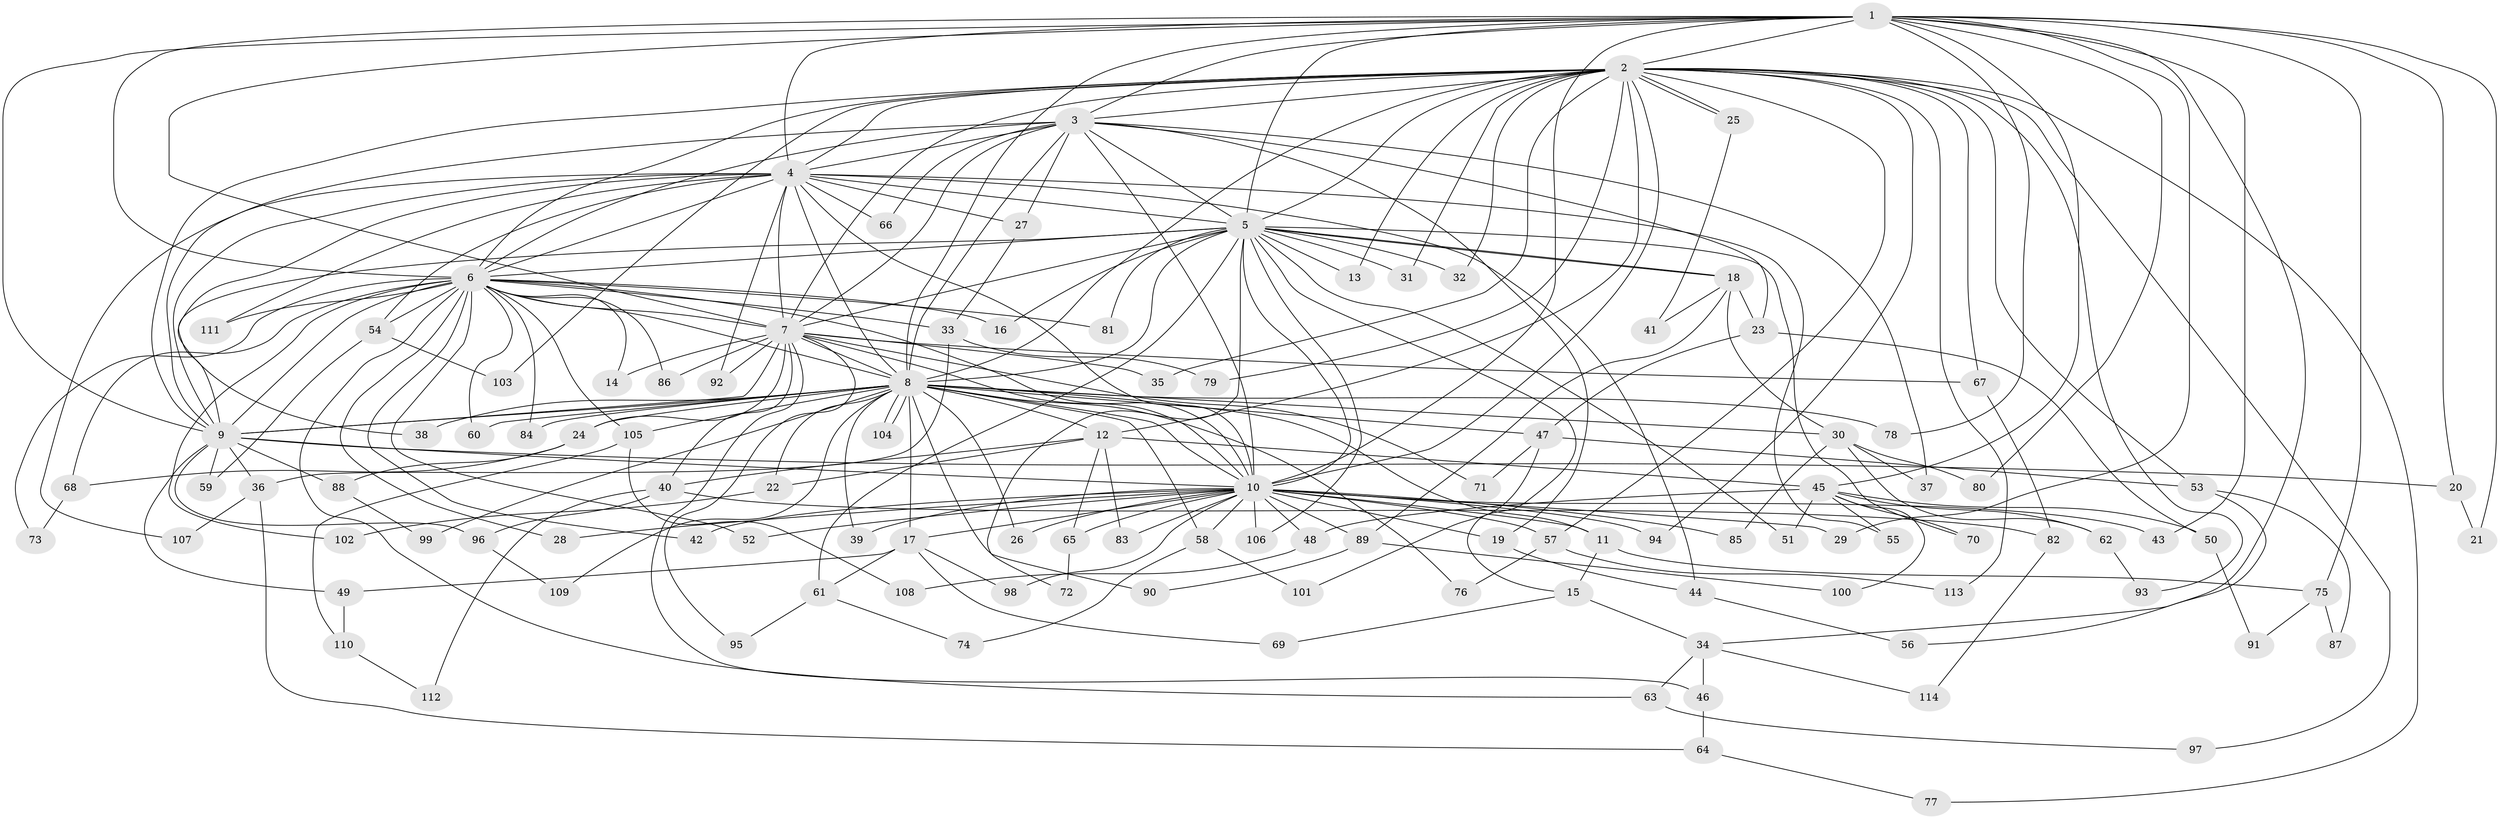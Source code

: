 // Generated by graph-tools (version 1.1) at 2025/01/03/09/25 03:01:33]
// undirected, 114 vertices, 253 edges
graph export_dot {
graph [start="1"]
  node [color=gray90,style=filled];
  1;
  2;
  3;
  4;
  5;
  6;
  7;
  8;
  9;
  10;
  11;
  12;
  13;
  14;
  15;
  16;
  17;
  18;
  19;
  20;
  21;
  22;
  23;
  24;
  25;
  26;
  27;
  28;
  29;
  30;
  31;
  32;
  33;
  34;
  35;
  36;
  37;
  38;
  39;
  40;
  41;
  42;
  43;
  44;
  45;
  46;
  47;
  48;
  49;
  50;
  51;
  52;
  53;
  54;
  55;
  56;
  57;
  58;
  59;
  60;
  61;
  62;
  63;
  64;
  65;
  66;
  67;
  68;
  69;
  70;
  71;
  72;
  73;
  74;
  75;
  76;
  77;
  78;
  79;
  80;
  81;
  82;
  83;
  84;
  85;
  86;
  87;
  88;
  89;
  90;
  91;
  92;
  93;
  94;
  95;
  96;
  97;
  98;
  99;
  100;
  101;
  102;
  103;
  104;
  105;
  106;
  107;
  108;
  109;
  110;
  111;
  112;
  113;
  114;
  1 -- 2;
  1 -- 3;
  1 -- 4;
  1 -- 5;
  1 -- 6;
  1 -- 7;
  1 -- 8;
  1 -- 9;
  1 -- 10;
  1 -- 20;
  1 -- 21;
  1 -- 29;
  1 -- 34;
  1 -- 43;
  1 -- 45;
  1 -- 75;
  1 -- 78;
  1 -- 80;
  2 -- 3;
  2 -- 4;
  2 -- 5;
  2 -- 6;
  2 -- 7;
  2 -- 8;
  2 -- 9;
  2 -- 10;
  2 -- 12;
  2 -- 13;
  2 -- 25;
  2 -- 25;
  2 -- 31;
  2 -- 32;
  2 -- 35;
  2 -- 53;
  2 -- 57;
  2 -- 67;
  2 -- 77;
  2 -- 79;
  2 -- 93;
  2 -- 94;
  2 -- 97;
  2 -- 103;
  2 -- 113;
  3 -- 4;
  3 -- 5;
  3 -- 6;
  3 -- 7;
  3 -- 8;
  3 -- 9;
  3 -- 10;
  3 -- 19;
  3 -- 23;
  3 -- 27;
  3 -- 37;
  3 -- 66;
  4 -- 5;
  4 -- 6;
  4 -- 7;
  4 -- 8;
  4 -- 9;
  4 -- 10;
  4 -- 27;
  4 -- 38;
  4 -- 44;
  4 -- 54;
  4 -- 55;
  4 -- 66;
  4 -- 92;
  4 -- 107;
  4 -- 111;
  5 -- 6;
  5 -- 7;
  5 -- 8;
  5 -- 9;
  5 -- 10;
  5 -- 13;
  5 -- 15;
  5 -- 16;
  5 -- 18;
  5 -- 18;
  5 -- 31;
  5 -- 32;
  5 -- 51;
  5 -- 61;
  5 -- 70;
  5 -- 72;
  5 -- 81;
  5 -- 106;
  6 -- 7;
  6 -- 8;
  6 -- 9;
  6 -- 10;
  6 -- 14;
  6 -- 16;
  6 -- 28;
  6 -- 33;
  6 -- 42;
  6 -- 52;
  6 -- 54;
  6 -- 60;
  6 -- 63;
  6 -- 68;
  6 -- 73;
  6 -- 81;
  6 -- 84;
  6 -- 86;
  6 -- 102;
  6 -- 105;
  6 -- 111;
  7 -- 8;
  7 -- 9;
  7 -- 10;
  7 -- 14;
  7 -- 24;
  7 -- 35;
  7 -- 40;
  7 -- 46;
  7 -- 67;
  7 -- 71;
  7 -- 86;
  7 -- 92;
  7 -- 95;
  8 -- 9;
  8 -- 10;
  8 -- 11;
  8 -- 12;
  8 -- 17;
  8 -- 22;
  8 -- 24;
  8 -- 26;
  8 -- 30;
  8 -- 38;
  8 -- 39;
  8 -- 47;
  8 -- 58;
  8 -- 60;
  8 -- 76;
  8 -- 78;
  8 -- 84;
  8 -- 90;
  8 -- 99;
  8 -- 104;
  8 -- 104;
  8 -- 105;
  8 -- 109;
  9 -- 10;
  9 -- 20;
  9 -- 36;
  9 -- 49;
  9 -- 59;
  9 -- 88;
  9 -- 96;
  10 -- 11;
  10 -- 17;
  10 -- 19;
  10 -- 26;
  10 -- 28;
  10 -- 29;
  10 -- 39;
  10 -- 42;
  10 -- 43;
  10 -- 48;
  10 -- 52;
  10 -- 57;
  10 -- 58;
  10 -- 65;
  10 -- 83;
  10 -- 85;
  10 -- 89;
  10 -- 94;
  10 -- 98;
  10 -- 106;
  11 -- 15;
  11 -- 75;
  12 -- 22;
  12 -- 40;
  12 -- 45;
  12 -- 65;
  12 -- 83;
  15 -- 34;
  15 -- 69;
  17 -- 49;
  17 -- 61;
  17 -- 69;
  17 -- 98;
  18 -- 23;
  18 -- 30;
  18 -- 41;
  18 -- 89;
  19 -- 44;
  20 -- 21;
  22 -- 102;
  23 -- 47;
  23 -- 50;
  24 -- 68;
  24 -- 88;
  25 -- 41;
  27 -- 33;
  30 -- 37;
  30 -- 62;
  30 -- 80;
  30 -- 85;
  33 -- 36;
  33 -- 79;
  34 -- 46;
  34 -- 63;
  34 -- 114;
  36 -- 64;
  36 -- 107;
  40 -- 82;
  40 -- 96;
  40 -- 112;
  44 -- 56;
  45 -- 48;
  45 -- 50;
  45 -- 51;
  45 -- 55;
  45 -- 62;
  45 -- 70;
  45 -- 100;
  46 -- 64;
  47 -- 53;
  47 -- 71;
  47 -- 101;
  48 -- 108;
  49 -- 110;
  50 -- 91;
  53 -- 56;
  53 -- 87;
  54 -- 59;
  54 -- 103;
  57 -- 76;
  57 -- 113;
  58 -- 74;
  58 -- 101;
  61 -- 74;
  61 -- 95;
  62 -- 93;
  63 -- 97;
  64 -- 77;
  65 -- 72;
  67 -- 82;
  68 -- 73;
  75 -- 87;
  75 -- 91;
  82 -- 114;
  88 -- 99;
  89 -- 90;
  89 -- 100;
  96 -- 109;
  105 -- 108;
  105 -- 110;
  110 -- 112;
}
